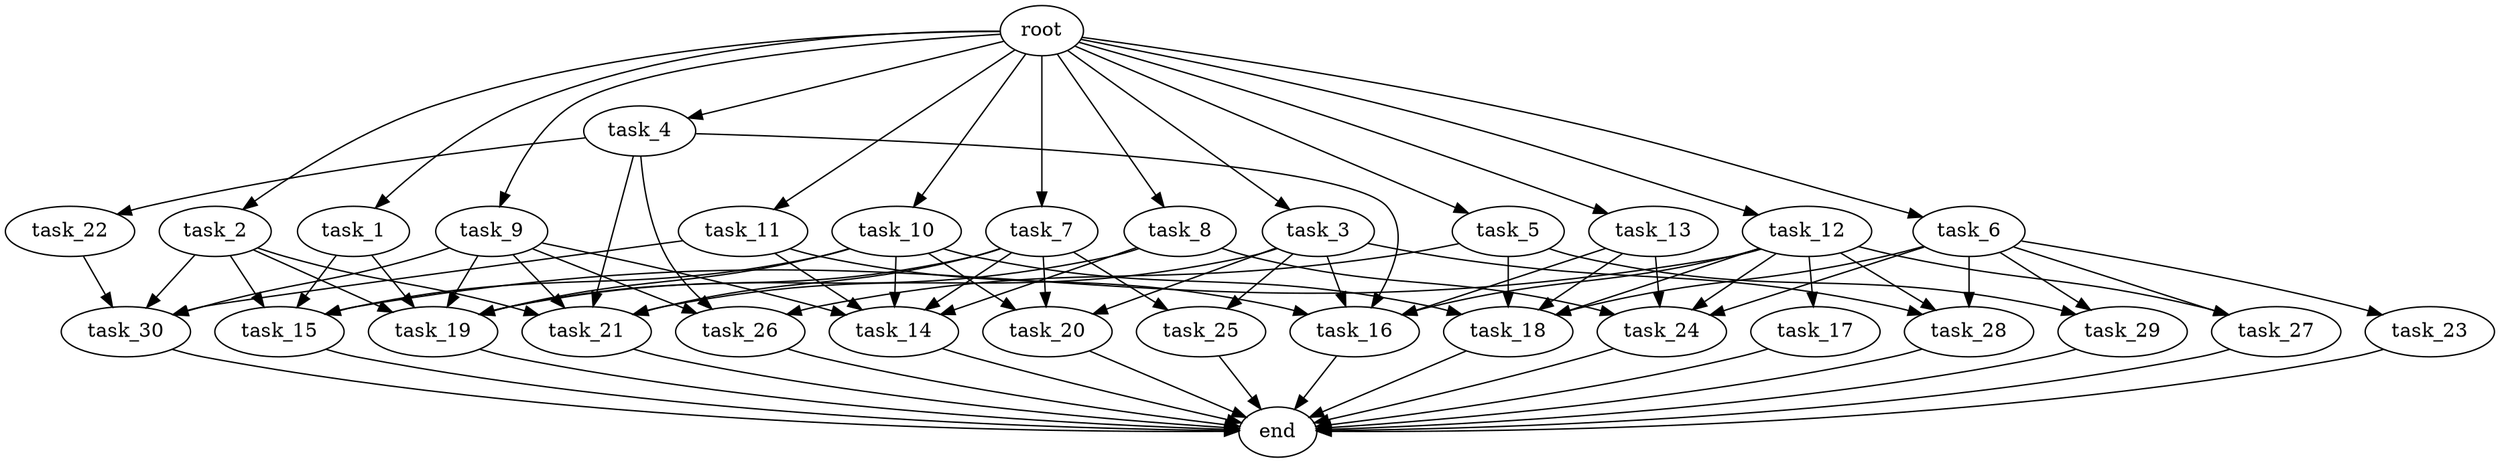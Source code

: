 digraph G {
  root [size="0.000000e+00"];
  task_1 [size="5.573846e+10"];
  task_2 [size="9.486067e+10"];
  task_3 [size="1.184755e+10"];
  task_4 [size="3.176658e+10"];
  task_5 [size="8.796502e+10"];
  task_6 [size="7.271068e+10"];
  task_7 [size="7.654585e+10"];
  task_8 [size="8.801439e+10"];
  task_9 [size="4.140988e+10"];
  task_10 [size="4.113106e+10"];
  task_11 [size="4.430602e+10"];
  task_12 [size="9.337751e+10"];
  task_13 [size="8.941407e+10"];
  task_14 [size="9.332567e+10"];
  task_15 [size="2.738688e+10"];
  task_16 [size="7.791300e+10"];
  task_17 [size="1.068608e+10"];
  task_18 [size="1.848280e+10"];
  task_19 [size="7.624712e+10"];
  task_20 [size="6.120204e+10"];
  task_21 [size="2.669359e+10"];
  task_22 [size="5.670864e+10"];
  task_23 [size="2.309883e+10"];
  task_24 [size="2.322593e+10"];
  task_25 [size="6.874091e+10"];
  task_26 [size="3.593254e+10"];
  task_27 [size="6.881725e+10"];
  task_28 [size="4.766546e+10"];
  task_29 [size="5.023744e+10"];
  task_30 [size="6.047513e+10"];
  end [size="0.000000e+00"];

  root -> task_1 [size="1.000000e-12"];
  root -> task_2 [size="1.000000e-12"];
  root -> task_3 [size="1.000000e-12"];
  root -> task_4 [size="1.000000e-12"];
  root -> task_5 [size="1.000000e-12"];
  root -> task_6 [size="1.000000e-12"];
  root -> task_7 [size="1.000000e-12"];
  root -> task_8 [size="1.000000e-12"];
  root -> task_9 [size="1.000000e-12"];
  root -> task_10 [size="1.000000e-12"];
  root -> task_11 [size="1.000000e-12"];
  root -> task_12 [size="1.000000e-12"];
  root -> task_13 [size="1.000000e-12"];
  task_1 -> task_15 [size="6.846720e+07"];
  task_1 -> task_19 [size="1.270785e+08"];
  task_2 -> task_15 [size="6.846720e+07"];
  task_2 -> task_19 [size="1.270785e+08"];
  task_2 -> task_21 [size="5.338719e+07"];
  task_2 -> task_30 [size="1.511878e+08"];
  task_3 -> task_16 [size="1.558260e+08"];
  task_3 -> task_20 [size="2.040068e+08"];
  task_3 -> task_21 [size="5.338719e+07"];
  task_3 -> task_25 [size="3.437046e+08"];
  task_3 -> task_28 [size="1.588849e+08"];
  task_4 -> task_16 [size="1.558260e+08"];
  task_4 -> task_21 [size="5.338719e+07"];
  task_4 -> task_22 [size="5.670864e+08"];
  task_4 -> task_26 [size="1.197751e+08"];
  task_5 -> task_18 [size="3.696560e+07"];
  task_5 -> task_26 [size="1.197751e+08"];
  task_5 -> task_29 [size="2.511872e+08"];
  task_6 -> task_18 [size="3.696560e+07"];
  task_6 -> task_23 [size="2.309883e+08"];
  task_6 -> task_24 [size="5.806483e+07"];
  task_6 -> task_27 [size="3.440862e+08"];
  task_6 -> task_28 [size="1.588849e+08"];
  task_6 -> task_29 [size="2.511872e+08"];
  task_7 -> task_14 [size="1.866513e+08"];
  task_7 -> task_19 [size="1.270785e+08"];
  task_7 -> task_20 [size="2.040068e+08"];
  task_7 -> task_21 [size="5.338719e+07"];
  task_7 -> task_25 [size="3.437046e+08"];
  task_8 -> task_14 [size="1.866513e+08"];
  task_8 -> task_19 [size="1.270785e+08"];
  task_8 -> task_24 [size="5.806483e+07"];
  task_9 -> task_14 [size="1.866513e+08"];
  task_9 -> task_19 [size="1.270785e+08"];
  task_9 -> task_21 [size="5.338719e+07"];
  task_9 -> task_26 [size="1.197751e+08"];
  task_9 -> task_30 [size="1.511878e+08"];
  task_10 -> task_14 [size="1.866513e+08"];
  task_10 -> task_15 [size="6.846720e+07"];
  task_10 -> task_18 [size="3.696560e+07"];
  task_10 -> task_19 [size="1.270785e+08"];
  task_10 -> task_20 [size="2.040068e+08"];
  task_11 -> task_14 [size="1.866513e+08"];
  task_11 -> task_16 [size="1.558260e+08"];
  task_11 -> task_30 [size="1.511878e+08"];
  task_12 -> task_15 [size="6.846720e+07"];
  task_12 -> task_16 [size="1.558260e+08"];
  task_12 -> task_17 [size="1.068608e+08"];
  task_12 -> task_18 [size="3.696560e+07"];
  task_12 -> task_24 [size="5.806483e+07"];
  task_12 -> task_27 [size="3.440862e+08"];
  task_12 -> task_28 [size="1.588849e+08"];
  task_13 -> task_16 [size="1.558260e+08"];
  task_13 -> task_18 [size="3.696560e+07"];
  task_13 -> task_24 [size="5.806483e+07"];
  task_14 -> end [size="1.000000e-12"];
  task_15 -> end [size="1.000000e-12"];
  task_16 -> end [size="1.000000e-12"];
  task_17 -> end [size="1.000000e-12"];
  task_18 -> end [size="1.000000e-12"];
  task_19 -> end [size="1.000000e-12"];
  task_20 -> end [size="1.000000e-12"];
  task_21 -> end [size="1.000000e-12"];
  task_22 -> task_30 [size="1.511878e+08"];
  task_23 -> end [size="1.000000e-12"];
  task_24 -> end [size="1.000000e-12"];
  task_25 -> end [size="1.000000e-12"];
  task_26 -> end [size="1.000000e-12"];
  task_27 -> end [size="1.000000e-12"];
  task_28 -> end [size="1.000000e-12"];
  task_29 -> end [size="1.000000e-12"];
  task_30 -> end [size="1.000000e-12"];
}
